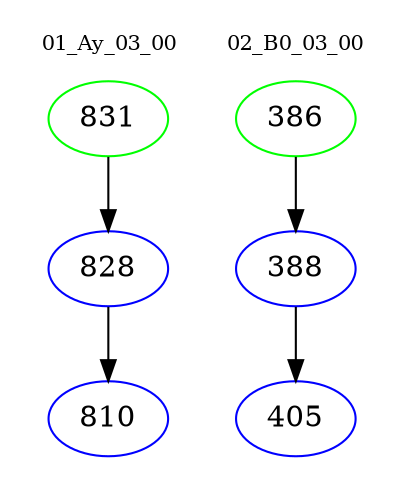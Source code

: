 digraph{
subgraph cluster_0 {
color = white
label = "01_Ay_03_00";
fontsize=10;
T0_831 [label="831", color="green"]
T0_831 -> T0_828 [color="black"]
T0_828 [label="828", color="blue"]
T0_828 -> T0_810 [color="black"]
T0_810 [label="810", color="blue"]
}
subgraph cluster_1 {
color = white
label = "02_B0_03_00";
fontsize=10;
T1_386 [label="386", color="green"]
T1_386 -> T1_388 [color="black"]
T1_388 [label="388", color="blue"]
T1_388 -> T1_405 [color="black"]
T1_405 [label="405", color="blue"]
}
}
